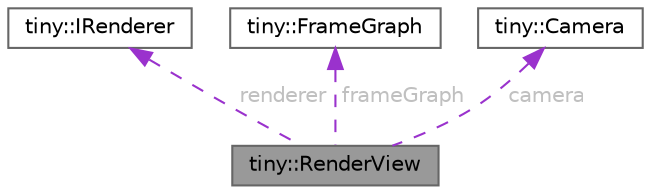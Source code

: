 digraph "tiny::RenderView"
{
 // LATEX_PDF_SIZE
  bgcolor="transparent";
  edge [fontname=Helvetica,fontsize=10,labelfontname=Helvetica,labelfontsize=10];
  node [fontname=Helvetica,fontsize=10,shape=box,height=0.2,width=0.4];
  Node1 [id="Node000001",label="tiny::RenderView",height=0.2,width=0.4,color="gray40", fillcolor="grey60", style="filled", fontcolor="black",tooltip=" "];
  Node2 -> Node1 [id="edge1_Node000001_Node000002",dir="back",color="darkorchid3",style="dashed",tooltip=" ",label=" renderer",fontcolor="grey" ];
  Node2 [id="Node000002",label="tiny::IRenderer",height=0.2,width=0.4,color="gray40", fillcolor="white", style="filled",URL="$classtiny_1_1_i_renderer.html",tooltip=" "];
  Node3 -> Node1 [id="edge2_Node000001_Node000003",dir="back",color="darkorchid3",style="dashed",tooltip=" ",label=" frameGraph",fontcolor="grey" ];
  Node3 [id="Node000003",label="tiny::FrameGraph",height=0.2,width=0.4,color="gray40", fillcolor="white", style="filled",URL="$classtiny_1_1_frame_graph.html",tooltip=" "];
  Node4 -> Node1 [id="edge3_Node000001_Node000004",dir="back",color="darkorchid3",style="dashed",tooltip=" ",label=" camera",fontcolor="grey" ];
  Node4 [id="Node000004",label="tiny::Camera",height=0.2,width=0.4,color="gray40", fillcolor="white", style="filled",URL="$classtiny_1_1_camera.html",tooltip=" "];
}
